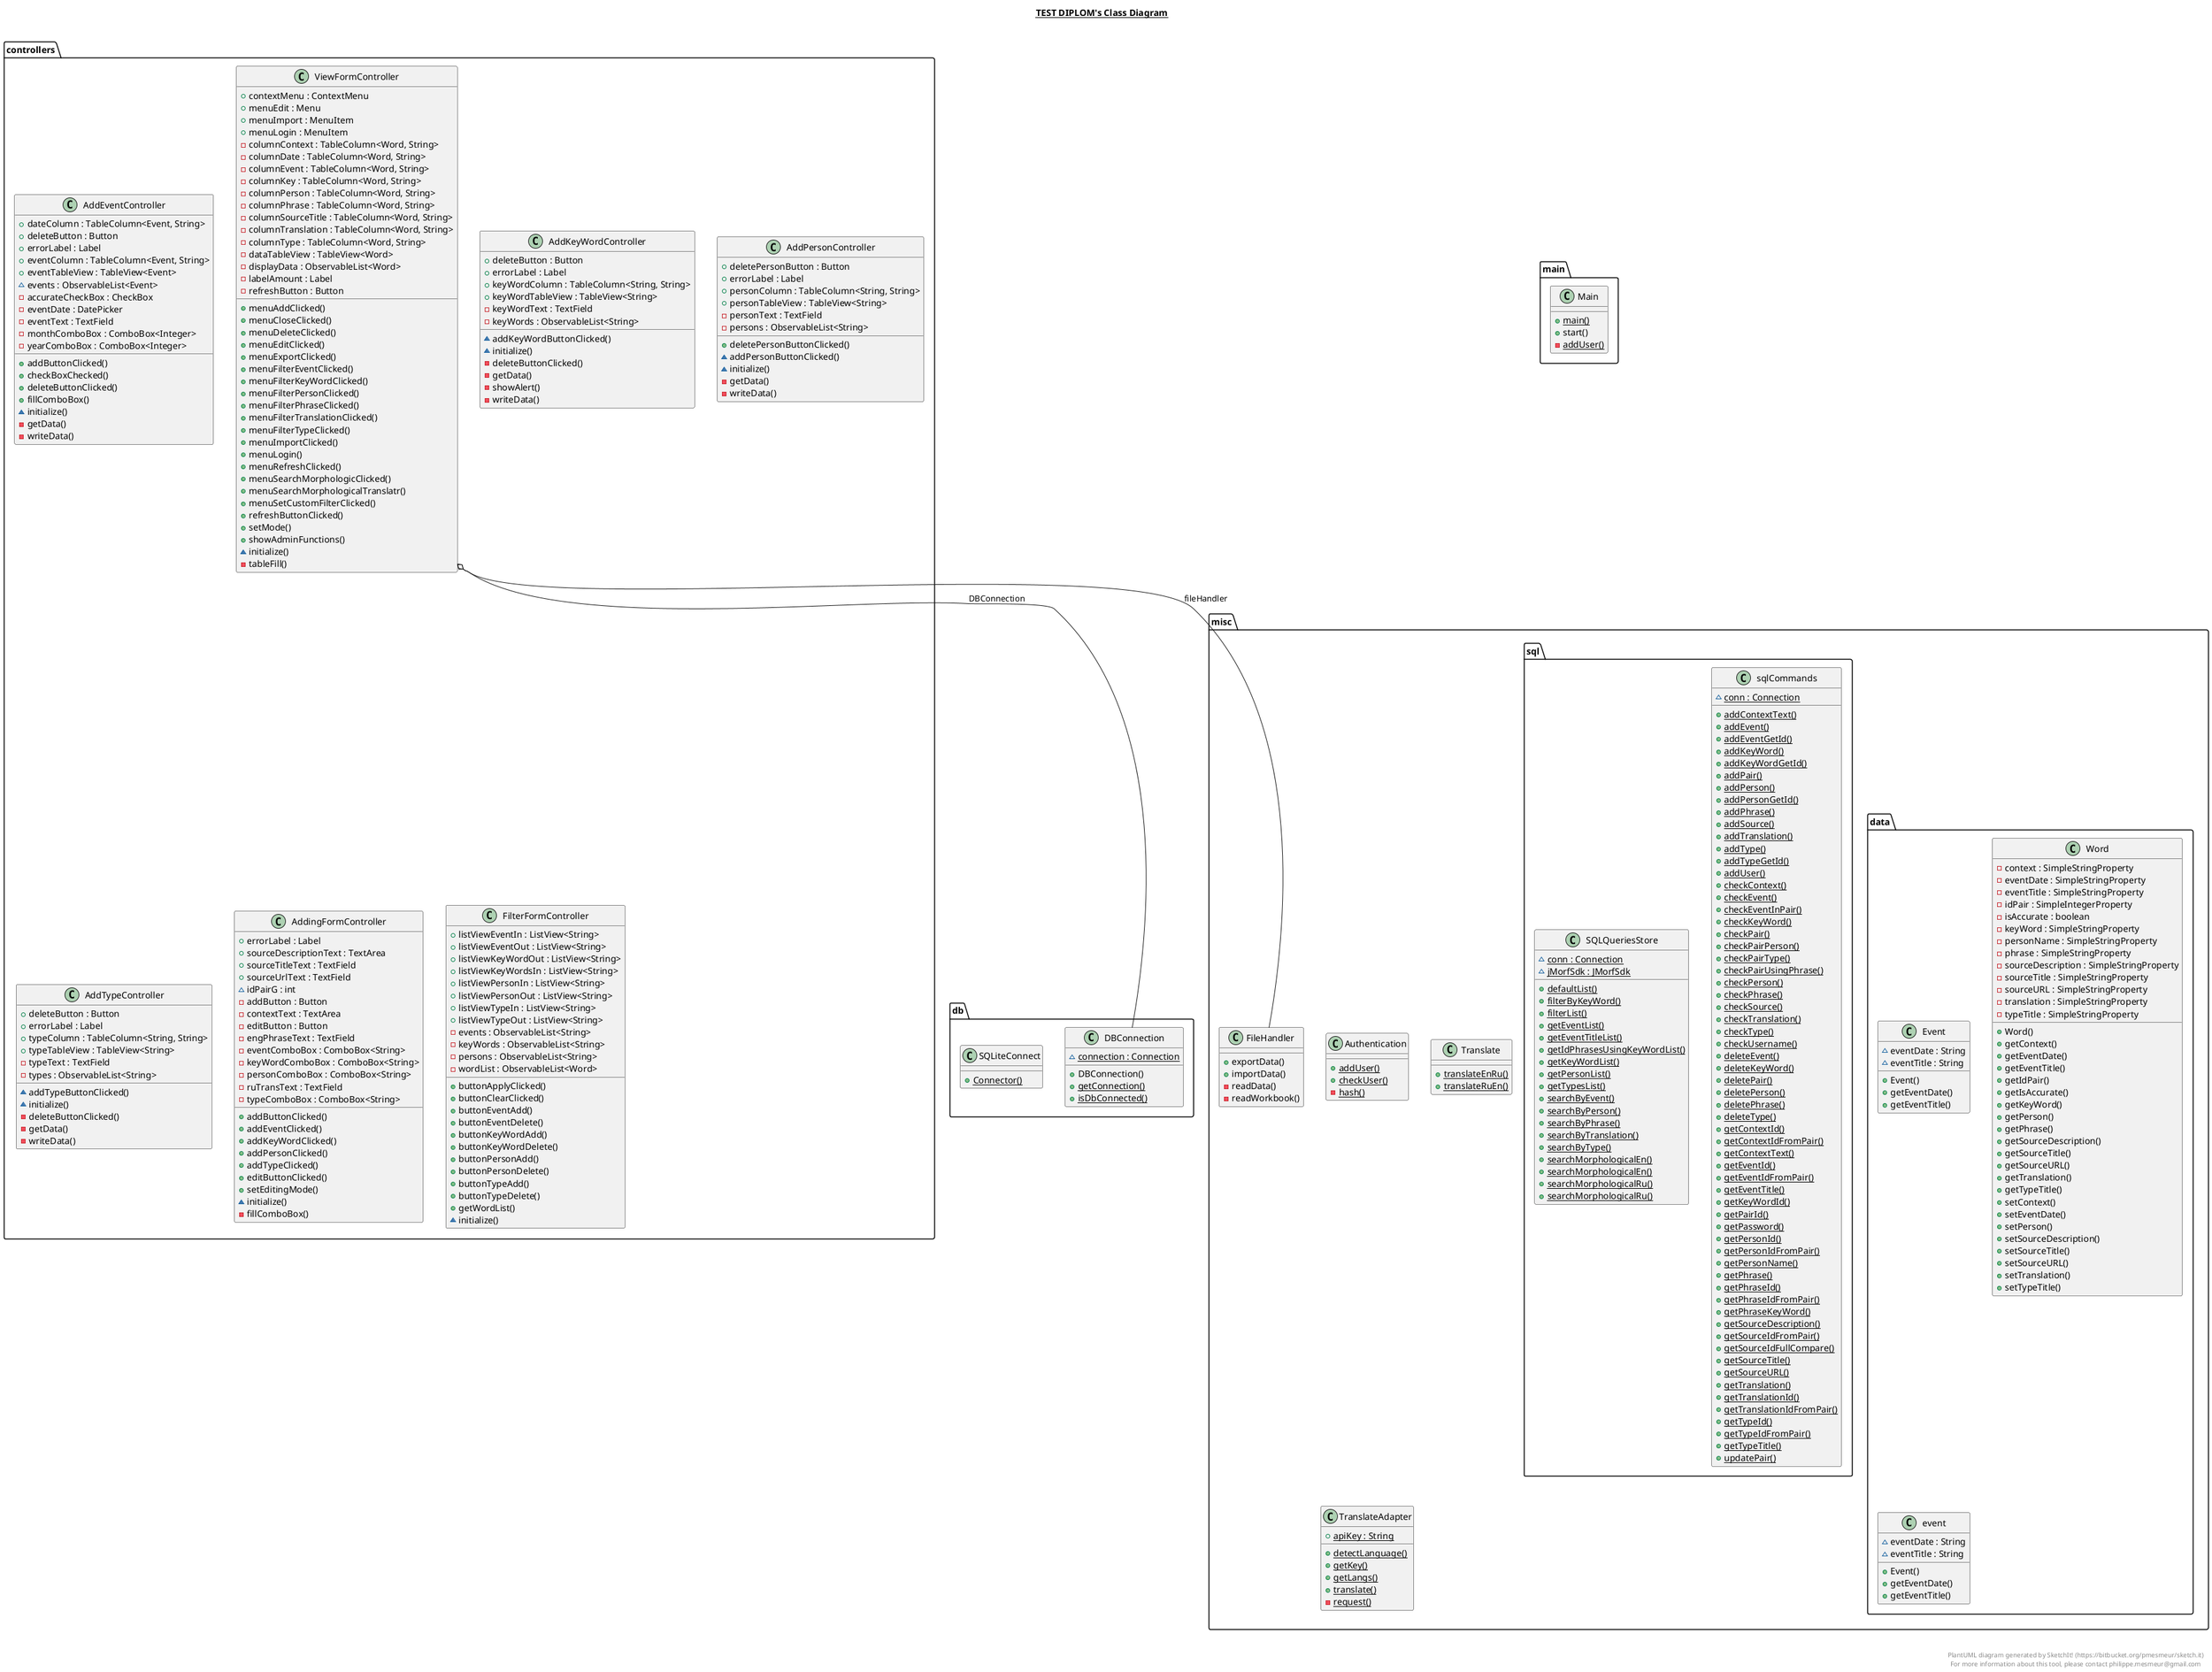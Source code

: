 @startuml

title __TEST DIPLOM's Class Diagram__\n

  namespace controllers {
    class controllers.AddEventController {
    + dateColumn : TableColumn<Event, String>
            + deleteButton : Button
            + errorLabel : Label
            + eventColumn : TableColumn<Event, String>
            + eventTableView : TableView<Event>
            ~ events : ObservableList<Event>
            - accurateCheckBox : CheckBox
            - eventDate : DatePicker
            - eventText : TextField
            - monthComboBox : ComboBox<Integer>
            - yearComboBox : ComboBox<Integer>
            + addButtonClicked()
            + checkBoxChecked()
            + deleteButtonClicked()
            + fillComboBox()
            ~ initialize()
            - getData()
            - writeData()
    }
  }
  

  namespace controllers {
    class controllers.AddKeyWordController {
            + deleteButton : Button
            + errorLabel : Label
            + keyWordColumn : TableColumn<String, String>
            + keyWordTableView : TableView<String>
            - keyWordText : TextField
            - keyWords : ObservableList<String>
            ~ addKeyWordButtonClicked()
            ~ initialize()
            - deleteButtonClicked()
            - getData()
            - showAlert()
            - writeData()
    }
  }
  

  namespace controllers {
    class controllers.AddPersonController {
            + deletePersonButton : Button
            + errorLabel : Label
            + personColumn : TableColumn<String, String>
            + personTableView : TableView<String>
            - personText : TextField
            - persons : ObservableList<String>
            + deletePersonButtonClicked()
            ~ addPersonButtonClicked()
            ~ initialize()
            - getData()
            - writeData()
    }
  }
  

  namespace controllers {
    class controllers.AddTypeController {
            + deleteButton : Button
            + errorLabel : Label
            + typeColumn : TableColumn<String, String>
            + typeTableView : TableView<String>
            - typeText : TextField
            - types : ObservableList<String>
            ~ addTypeButtonClicked()
            ~ initialize()
            - deleteButtonClicked()
            - getData()
            - writeData()
    }
  }
  

  namespace controllers {
    class controllers.AddingFormController {
    + errorLabel : Label
            + sourceDescriptionText : TextArea
            + sourceTitleText : TextField
            + sourceUrlText : TextField
            ~ idPairG : int
            - addButton : Button
            - contextText : TextArea
            - editButton : Button
            - engPhraseText : TextField
            - eventComboBox : ComboBox<String>
            - keyWordComboBox : ComboBox<String>
            - personComboBox : ComboBox<String>
            - ruTransText : TextField
            - typeComboBox : ComboBox<String>
            + addButtonClicked()
            + addEventClicked()
            + addKeyWordClicked()
            + addPersonClicked()
            + addTypeClicked()
            + editButtonClicked()
            + setEditingMode()
            ~ initialize()
            - fillComboBox()
    }
  }
  

  namespace controllers {
    class controllers.FilterFormController {
    + listViewEventIn : ListView<String>
            + listViewEventOut : ListView<String>
            + listViewKeyWordOut : ListView<String>
            + listViewKeyWordsIn : ListView<String>
            + listViewPersonIn : ListView<String>
            + listViewPersonOut : ListView<String>
            + listViewTypeIn : ListView<String>
            + listViewTypeOut : ListView<String>
            - events : ObservableList<String>
            - keyWords : ObservableList<String>
            - persons : ObservableList<String>
            - wordList : ObservableList<Word>
            + buttonApplyClicked()
            + buttonClearClicked()
            + buttonEventAdd()
            + buttonEventDelete()
            + buttonKeyWordAdd()
            + buttonKeyWordDelete()
            + buttonPersonAdd()
            + buttonPersonDelete()
            + buttonTypeAdd()
            + buttonTypeDelete()
            + getWordList()
            ~ initialize()
    }
  }
  

  namespace controllers {
    class controllers.ViewFormController {
    + contextMenu : ContextMenu
            + menuEdit : Menu
            + menuImport : MenuItem
            + menuLogin : MenuItem
            - columnContext : TableColumn<Word, String>
            - columnDate : TableColumn<Word, String>
            - columnEvent : TableColumn<Word, String>
            - columnKey : TableColumn<Word, String>
            - columnPerson : TableColumn<Word, String>
            - columnPhrase : TableColumn<Word, String>
            - columnSourceTitle : TableColumn<Word, String>
            - columnTranslation : TableColumn<Word, String>
            - columnType : TableColumn<Word, String>
            - dataTableView : TableView<Word>
            - displayData : ObservableList<Word>
            - labelAmount : Label
            - refreshButton : Button
            + menuAddClicked()
            + menuCloseClicked()
            + menuDeleteClicked()
            + menuEditClicked()
            + menuExportClicked()
            + menuFilterEventClicked()
            + menuFilterKeyWordClicked()
            + menuFilterPersonClicked()
            + menuFilterPhraseClicked()
            + menuFilterTranslationClicked()
            + menuFilterTypeClicked()
            + menuImportClicked()
            + menuLogin()
            + menuRefreshClicked()
            + menuSearchMorphologicClicked()
            + menuSearchMorphologicalTranslatr()
            + menuSetCustomFilterClicked()
            + refreshButtonClicked()
            + setMode()
            + showAdminFunctions()
            ~ initialize()
            - tableFill()
    }
  }
  

  namespace db {
    class db.DBConnection {
    {static} ~ connection : Connection
            + DBConnection()
            {static} + getConnection()
            {static} + isDbConnected()
    }
  }
  

  namespace db {
    class db.SQLiteConnect {
    {static} + Connector()
    }
  }
  

  namespace main {
    class main.Main {
     {static} + main()
            + start()
            {static} - addUser()
    }
  }
  

  namespace misc {
    class misc.Authentication {
    {static} + addUser()
            {static} + checkUser()
            {static} - hash()
    }
  }
  

  namespace misc {
    class misc.FileHandler {
    + exportData()
            + importData()
            - readData()
            - readWorkbook()
    }
  }
  

  namespace misc {
    class misc.Translate {
    {static} + translateEnRu()
    {static} + translateRuEn()
    }
  }
  

  namespace misc {
    class misc.TranslateAdapter {
    {static} + apiKey : String
            {static} + detectLanguage()
            {static} + getKey()
            {static} + getLangs()
            {static} + translate()
            {static} - request()
    }
  }
  

  namespace misc {
    namespace data {
      class misc.data.Event {
      ~ eventDate : String
      ~ eventTitle : String
      + Event()
      + getEventDate()
      + getEventTitle()
      }
    }
  }
  

  namespace misc {
    namespace data {
      class misc.data.Word {
      - context : SimpleStringProperty
                - eventDate : SimpleStringProperty
                - eventTitle : SimpleStringProperty
                - idPair : SimpleIntegerProperty
                - isAccurate : boolean
                - keyWord : SimpleStringProperty
                - personName : SimpleStringProperty
                - phrase : SimpleStringProperty
                - sourceDescription : SimpleStringProperty
                - sourceTitle : SimpleStringProperty
                - sourceURL : SimpleStringProperty
                - translation : SimpleStringProperty
                - typeTitle : SimpleStringProperty
                + Word()
                + getContext()
                + getEventDate()
                + getEventTitle()
                + getIdPair()
                + getIsAccurate()
                + getKeyWord()
                + getPerson()
                + getPhrase()
                + getSourceDescription()
                + getSourceTitle()
                + getSourceURL()
                + getTranslation()
                + getTypeTitle()
                + setContext()
                + setEventDate()
                + setPerson()
                + setSourceDescription()
                + setSourceTitle()
                + setSourceURL()
                + setTranslation()
                + setTypeTitle()
      }

      class misc.data.event {
            ~ eventDate : String
            ~ eventTitle : String
            + Event()
            + getEventDate()
            + getEventTitle()
       }
    }
  }
  

  namespace misc {
    namespace sql {
      class misc.sql.sqlCommands {
      {static} ~ conn : Connection
                      {static} + addContextText()
                      {static} + addEvent()
                      {static} + addEventGetId()
                      {static} + addKeyWord()
                      {static} + addKeyWordGetId()
                      {static} + addPair()
                      {static} + addPerson()
                      {static} + addPersonGetId()
                      {static} + addPhrase()
                      {static} + addSource()
                      {static} + addTranslation()
                      {static} + addType()
                      {static} + addTypeGetId()
                      {static} + addUser()
                      {static} + checkContext()
                      {static} + checkEvent()
                      {static} + checkEventInPair()
                      {static} + checkKeyWord()
                      {static} + checkPair()
                      {static} + checkPairPerson()
                      {static} + checkPairType()
                      {static} + checkPairUsingPhrase()
                      {static} + checkPerson()
                      {static} + checkPhrase()
                      {static} + checkSource()
                      {static} + checkTranslation()
                      {static} + checkType()
                      {static} + checkUsername()
                      {static} + deleteEvent()
                      {static} + deleteKeyWord()
                      {static} + deletePair()
                      {static} + deletePerson()
                      {static} + deletePhrase()
                      {static} + deleteType()
                      {static} + getContextId()
                      {static} + getContextIdFromPair()
                      {static} + getContextText()
                      {static} + getEventId()
                      {static} + getEventIdFromPair()
                      {static} + getEventTitle()
                      {static} + getKeyWordId()
                      {static} + getPairId()
                      {static} + getPassword()
                      {static} + getPersonId()
                      {static} + getPersonIdFromPair()
                      {static} + getPersonName()
                      {static} + getPhrase()
                      {static} + getPhraseId()
                      {static} + getPhraseIdFromPair()
                      {static} + getPhraseKeyWord()
                      {static} + getSourceDescription()
                      {static} + getSourceIdFromPair()
                      {static} + getSourceIdFullCompare()
                      {static} + getSourceTitle()
                      {static} + getSourceURL()
                      {static} + getTranslation()
                      {static} + getTranslationId()
                      {static} + getTranslationIdFromPair()
                      {static} + getTypeId()
                      {static} + getTypeIdFromPair()
                      {static} + getTypeTitle()
                      {static} + updatePair()
      }
    }
  }
  

  namespace misc {
    namespace sql {
      class misc.sql.SQLQueriesStore {
      {static} ~ conn : Connection
                {static} ~ jMorfSdk : JMorfSdk
                {static} + defaultList()
                {static} + filterByKeyWord()
                {static} + filterList()
                {static} + getEventList()
                {static} + getEventTitleList()
                {static} + getIdPhrasesUsingKeyWordList()
                {static} + getKeyWordList()
                {static} + getPersonList()
                {static} + getTypesList()
                {static} + searchByEvent()
                {static} + searchByPerson()
                {static} + searchByPhrase()
                {static} + searchByTranslation()
                {static} + searchByType()
                {static} + searchMorphologicalEn()
                {static} + searchMorphologicalEn()
                {static} + searchMorphologicalRu()
                {static} + searchMorphologicalRu()
      }
    }
  }

  controllers.ViewFormController o-- db.DBConnection : DBConnection
  controllers.ViewFormController o-- misc.FileHandler : fileHandler


right footer


PlantUML diagram generated by SketchIt! (https://bitbucket.org/pmesmeur/sketch.it)
For more information about this tool, please contact philippe.mesmeur@gmail.com
endfooter

@enduml

